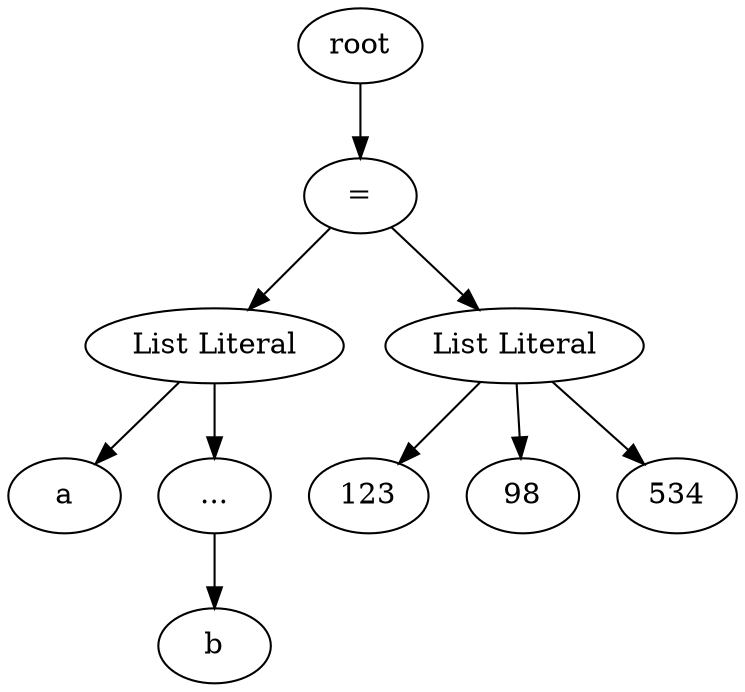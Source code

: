 digraph G { 
"0"   [label="root"]; 
 "1"   [label="="]; 
 "0" -> "1"; 
 "2"   [label="List Literal"]; 
 "1" -> "2"; 
 "3"   [label="a"]; 
 "2" -> "3"; 
 "4"   [label="..."]; 
 "2" -> "4"; 
 "5"   [label="b"]; 
 "4" -> "5"; 
 "6"   [label="List Literal"]; 
 "1" -> "6"; 
 "7"   [label="123"]; 
 "6" -> "7"; 
 "8"   [label="98"]; 
 "6" -> "8"; 
 "9"   [label="534"]; 
 "6" -> "9"; 
 }